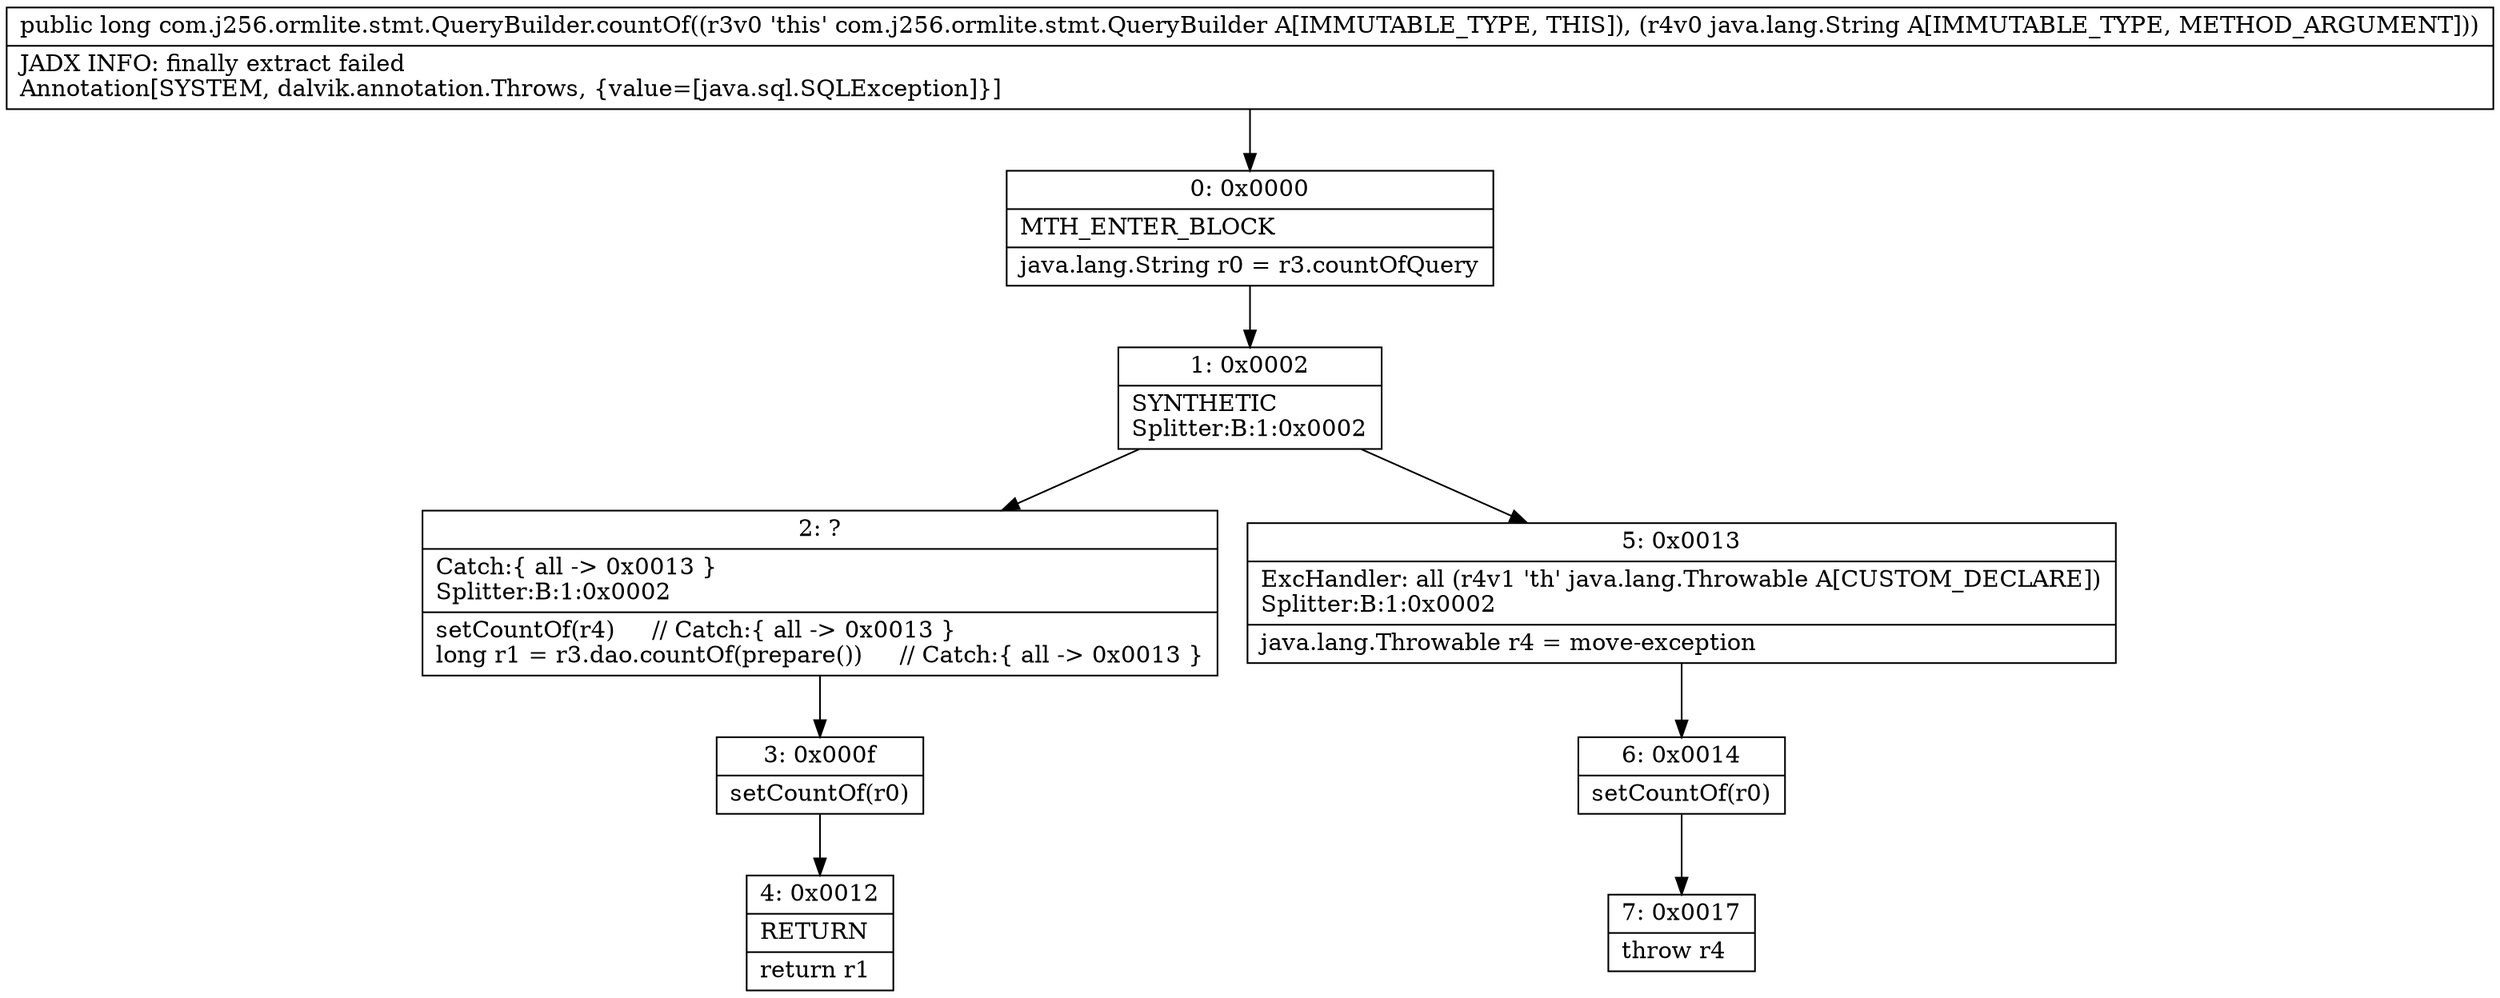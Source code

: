 digraph "CFG forcom.j256.ormlite.stmt.QueryBuilder.countOf(Ljava\/lang\/String;)J" {
Node_0 [shape=record,label="{0\:\ 0x0000|MTH_ENTER_BLOCK\l|java.lang.String r0 = r3.countOfQuery\l}"];
Node_1 [shape=record,label="{1\:\ 0x0002|SYNTHETIC\lSplitter:B:1:0x0002\l}"];
Node_2 [shape=record,label="{2\:\ ?|Catch:\{ all \-\> 0x0013 \}\lSplitter:B:1:0x0002\l|setCountOf(r4)     \/\/ Catch:\{ all \-\> 0x0013 \}\llong r1 = r3.dao.countOf(prepare())     \/\/ Catch:\{ all \-\> 0x0013 \}\l}"];
Node_3 [shape=record,label="{3\:\ 0x000f|setCountOf(r0)\l}"];
Node_4 [shape=record,label="{4\:\ 0x0012|RETURN\l|return r1\l}"];
Node_5 [shape=record,label="{5\:\ 0x0013|ExcHandler: all (r4v1 'th' java.lang.Throwable A[CUSTOM_DECLARE])\lSplitter:B:1:0x0002\l|java.lang.Throwable r4 = move\-exception\l}"];
Node_6 [shape=record,label="{6\:\ 0x0014|setCountOf(r0)\l}"];
Node_7 [shape=record,label="{7\:\ 0x0017|throw r4\l}"];
MethodNode[shape=record,label="{public long com.j256.ormlite.stmt.QueryBuilder.countOf((r3v0 'this' com.j256.ormlite.stmt.QueryBuilder A[IMMUTABLE_TYPE, THIS]), (r4v0 java.lang.String A[IMMUTABLE_TYPE, METHOD_ARGUMENT]))  | JADX INFO: finally extract failed\lAnnotation[SYSTEM, dalvik.annotation.Throws, \{value=[java.sql.SQLException]\}]\l}"];
MethodNode -> Node_0;
Node_0 -> Node_1;
Node_1 -> Node_2;
Node_1 -> Node_5;
Node_2 -> Node_3;
Node_3 -> Node_4;
Node_5 -> Node_6;
Node_6 -> Node_7;
}

